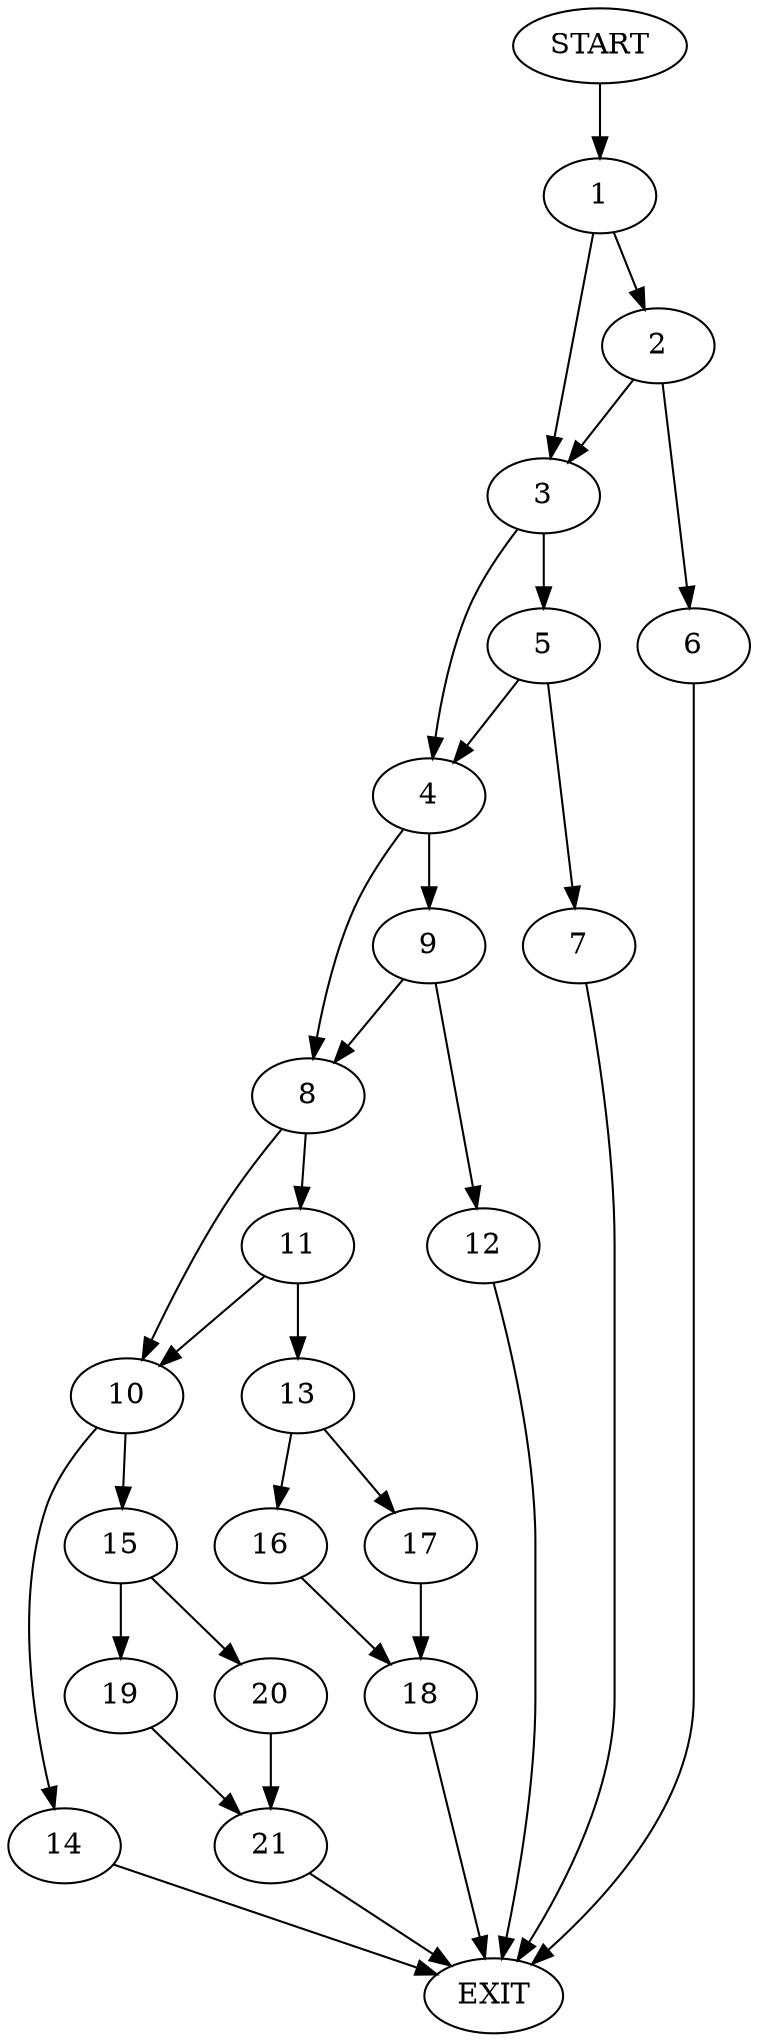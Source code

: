 digraph {
0 [label="START"]
22 [label="EXIT"]
0 -> 1
1 -> 2
1 -> 3
3 -> 4
3 -> 5
2 -> 3
2 -> 6
6 -> 22
5 -> 4
5 -> 7
4 -> 8
4 -> 9
7 -> 22
8 -> 10
8 -> 11
9 -> 8
9 -> 12
12 -> 22
11 -> 10
11 -> 13
10 -> 14
10 -> 15
13 -> 16
13 -> 17
17 -> 18
16 -> 18
18 -> 22
15 -> 19
15 -> 20
14 -> 22
19 -> 21
20 -> 21
21 -> 22
}
